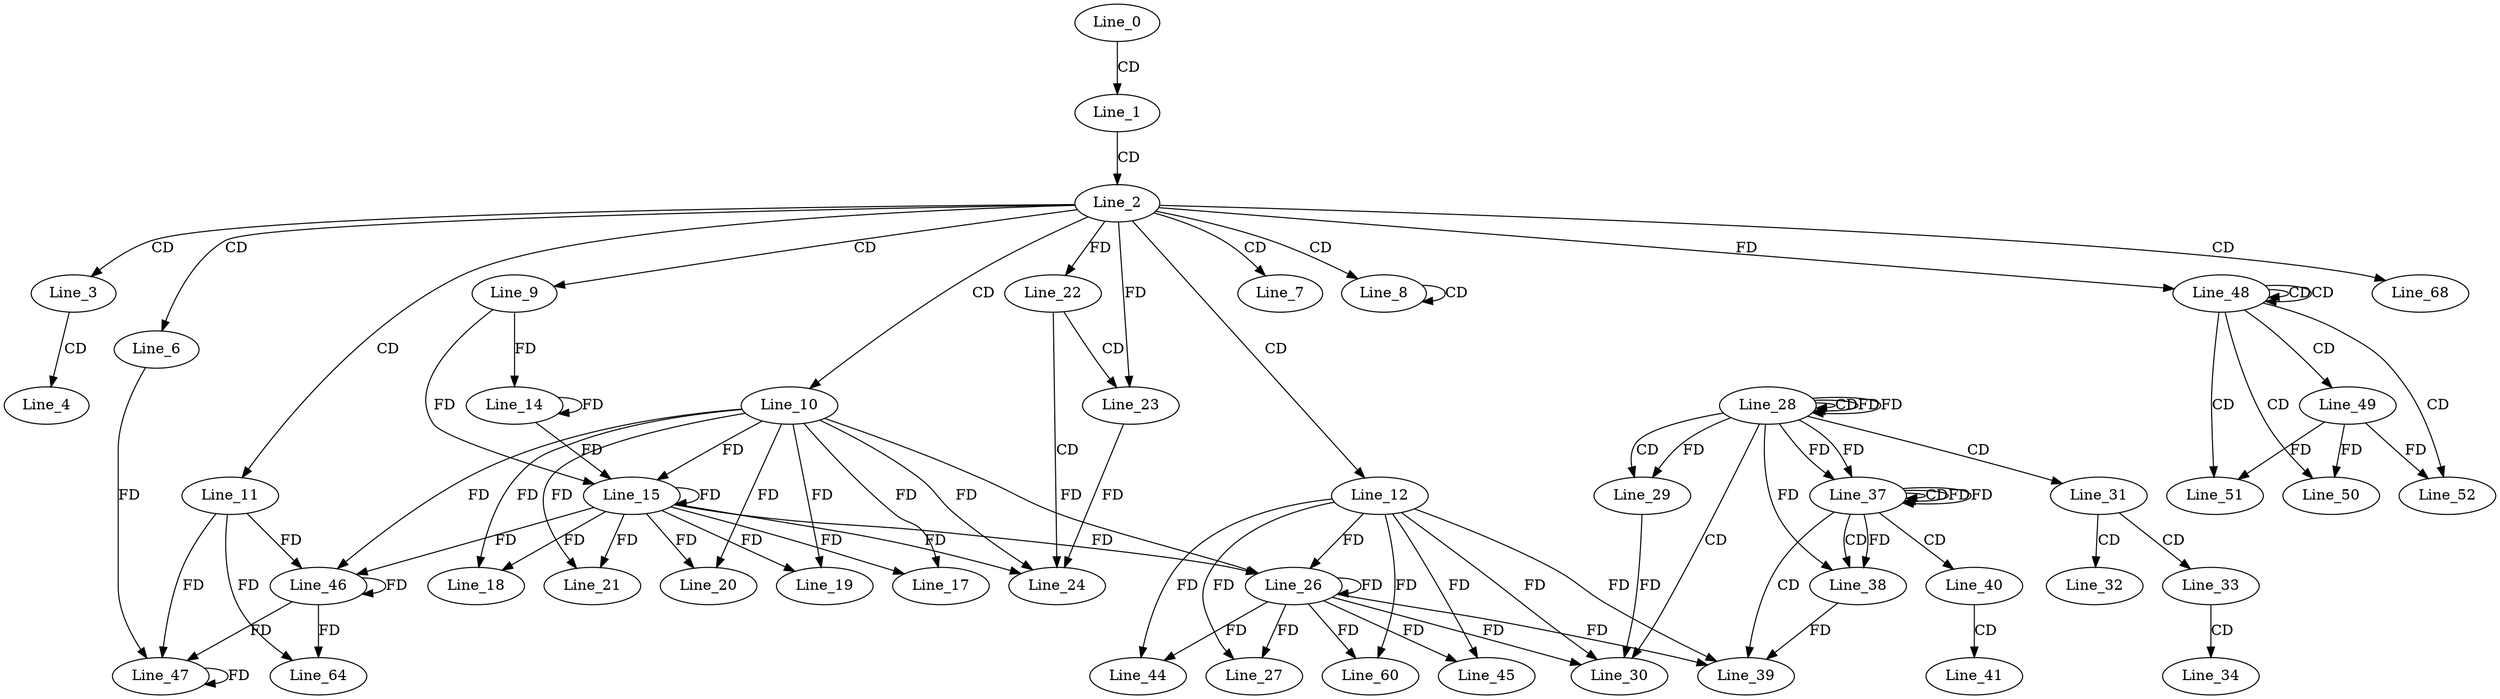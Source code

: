 digraph G {
  Line_0;
  Line_1;
  Line_2;
  Line_3;
  Line_4;
  Line_6;
  Line_7;
  Line_8;
  Line_8;
  Line_9;
  Line_10;
  Line_11;
  Line_12;
  Line_14;
  Line_15;
  Line_15;
  Line_17;
  Line_18;
  Line_19;
  Line_20;
  Line_21;
  Line_22;
  Line_23;
  Line_23;
  Line_24;
  Line_26;
  Line_26;
  Line_27;
  Line_28;
  Line_28;
  Line_28;
  Line_28;
  Line_29;
  Line_29;
  Line_30;
  Line_30;
  Line_31;
  Line_32;
  Line_33;
  Line_34;
  Line_37;
  Line_37;
  Line_37;
  Line_38;
  Line_38;
  Line_39;
  Line_39;
  Line_40;
  Line_41;
  Line_44;
  Line_45;
  Line_46;
  Line_46;
  Line_47;
  Line_47;
  Line_48;
  Line_48;
  Line_48;
  Line_48;
  Line_48;
  Line_49;
  Line_50;
  Line_50;
  Line_51;
  Line_52;
  Line_60;
  Line_64;
  Line_68;
  Line_0 -> Line_1 [ label="CD" ];
  Line_1 -> Line_2 [ label="CD" ];
  Line_2 -> Line_3 [ label="CD" ];
  Line_3 -> Line_4 [ label="CD" ];
  Line_2 -> Line_6 [ label="CD" ];
  Line_2 -> Line_7 [ label="CD" ];
  Line_2 -> Line_8 [ label="CD" ];
  Line_8 -> Line_8 [ label="CD" ];
  Line_2 -> Line_9 [ label="CD" ];
  Line_2 -> Line_10 [ label="CD" ];
  Line_2 -> Line_11 [ label="CD" ];
  Line_2 -> Line_12 [ label="CD" ];
  Line_9 -> Line_14 [ label="FD" ];
  Line_14 -> Line_14 [ label="FD" ];
  Line_10 -> Line_15 [ label="FD" ];
  Line_15 -> Line_15 [ label="FD" ];
  Line_9 -> Line_15 [ label="FD" ];
  Line_14 -> Line_15 [ label="FD" ];
  Line_10 -> Line_17 [ label="FD" ];
  Line_15 -> Line_17 [ label="FD" ];
  Line_10 -> Line_18 [ label="FD" ];
  Line_15 -> Line_18 [ label="FD" ];
  Line_10 -> Line_19 [ label="FD" ];
  Line_15 -> Line_19 [ label="FD" ];
  Line_10 -> Line_20 [ label="FD" ];
  Line_15 -> Line_20 [ label="FD" ];
  Line_10 -> Line_21 [ label="FD" ];
  Line_15 -> Line_21 [ label="FD" ];
  Line_2 -> Line_22 [ label="FD" ];
  Line_22 -> Line_23 [ label="CD" ];
  Line_2 -> Line_23 [ label="FD" ];
  Line_22 -> Line_24 [ label="CD" ];
  Line_10 -> Line_24 [ label="FD" ];
  Line_15 -> Line_24 [ label="FD" ];
  Line_23 -> Line_24 [ label="FD" ];
  Line_12 -> Line_26 [ label="FD" ];
  Line_26 -> Line_26 [ label="FD" ];
  Line_10 -> Line_26 [ label="FD" ];
  Line_15 -> Line_26 [ label="FD" ];
  Line_12 -> Line_27 [ label="FD" ];
  Line_26 -> Line_27 [ label="FD" ];
  Line_28 -> Line_28 [ label="CD" ];
  Line_28 -> Line_28 [ label="FD" ];
  Line_28 -> Line_29 [ label="CD" ];
  Line_28 -> Line_29 [ label="FD" ];
  Line_28 -> Line_30 [ label="CD" ];
  Line_12 -> Line_30 [ label="FD" ];
  Line_26 -> Line_30 [ label="FD" ];
  Line_29 -> Line_30 [ label="FD" ];
  Line_28 -> Line_31 [ label="CD" ];
  Line_31 -> Line_32 [ label="CD" ];
  Line_31 -> Line_33 [ label="CD" ];
  Line_33 -> Line_34 [ label="CD" ];
  Line_28 -> Line_37 [ label="FD" ];
  Line_37 -> Line_37 [ label="CD" ];
  Line_37 -> Line_37 [ label="FD" ];
  Line_28 -> Line_37 [ label="FD" ];
  Line_37 -> Line_38 [ label="CD" ];
  Line_37 -> Line_38 [ label="FD" ];
  Line_28 -> Line_38 [ label="FD" ];
  Line_37 -> Line_39 [ label="CD" ];
  Line_12 -> Line_39 [ label="FD" ];
  Line_26 -> Line_39 [ label="FD" ];
  Line_38 -> Line_39 [ label="FD" ];
  Line_37 -> Line_40 [ label="CD" ];
  Line_40 -> Line_41 [ label="CD" ];
  Line_12 -> Line_44 [ label="FD" ];
  Line_26 -> Line_44 [ label="FD" ];
  Line_12 -> Line_45 [ label="FD" ];
  Line_26 -> Line_45 [ label="FD" ];
  Line_11 -> Line_46 [ label="FD" ];
  Line_46 -> Line_46 [ label="FD" ];
  Line_10 -> Line_46 [ label="FD" ];
  Line_15 -> Line_46 [ label="FD" ];
  Line_6 -> Line_47 [ label="FD" ];
  Line_47 -> Line_47 [ label="FD" ];
  Line_11 -> Line_47 [ label="FD" ];
  Line_46 -> Line_47 [ label="FD" ];
  Line_48 -> Line_48 [ label="CD" ];
  Line_2 -> Line_48 [ label="FD" ];
  Line_48 -> Line_48 [ label="CD" ];
  Line_48 -> Line_49 [ label="CD" ];
  Line_48 -> Line_50 [ label="CD" ];
  Line_49 -> Line_50 [ label="FD" ];
  Line_48 -> Line_51 [ label="CD" ];
  Line_49 -> Line_51 [ label="FD" ];
  Line_48 -> Line_52 [ label="CD" ];
  Line_49 -> Line_52 [ label="FD" ];
  Line_12 -> Line_60 [ label="FD" ];
  Line_26 -> Line_60 [ label="FD" ];
  Line_11 -> Line_64 [ label="FD" ];
  Line_46 -> Line_64 [ label="FD" ];
  Line_2 -> Line_68 [ label="CD" ];
  Line_28 -> Line_28 [ label="FD" ];
  Line_37 -> Line_37 [ label="FD" ];
}
